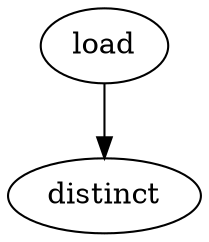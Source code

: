 digraph graph1 {
    graph [pigScript=" A = LOAD 'tmp' ; B = DISTINCT A ; "] ;

    node [schema="field1: int, field2: float, field3: chararray"] ;

    load [key="10", type="LOLoad"] ;
    distinct [key="12", type="LODistinct"] ;

    load -> distinct ;
}